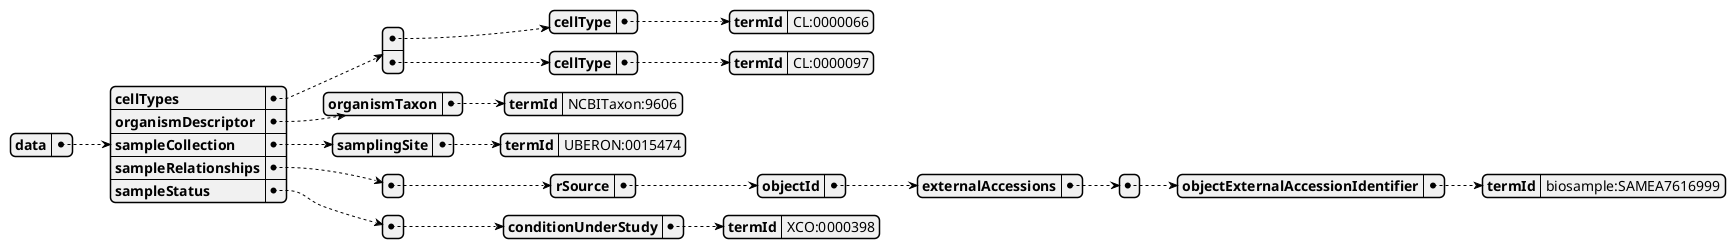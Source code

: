 @startjson

{
    "data": {
        "cellTypes": [
            {
                "cellType": {
                    "termId": "CL:0000066"
                }
            },
            {
                "cellType": {
                    "termId": "CL:0000097"
                }
            }
        ],
        "organismDescriptor": {
            "organismTaxon": {
                "termId": "NCBITaxon:9606"
            }
        },
        "sampleCollection": {
            "samplingSite": {
                "termId": "UBERON:0015474"
            }
        },
        "sampleRelationships": [
            {
                "rSource": {
                    "objectId": {
                        "externalAccessions": [
                            {
                                "objectExternalAccessionIdentifier": {
                                    "termId": "biosample:SAMEA7616999"
                                }
                            }
                        ]
                    }
                }
            }
        ],
        "sampleStatus": [
            {
                "conditionUnderStudy": {
                    "termId": "XCO:0000398"
                }
            }
        ]
    }
}
@endjson